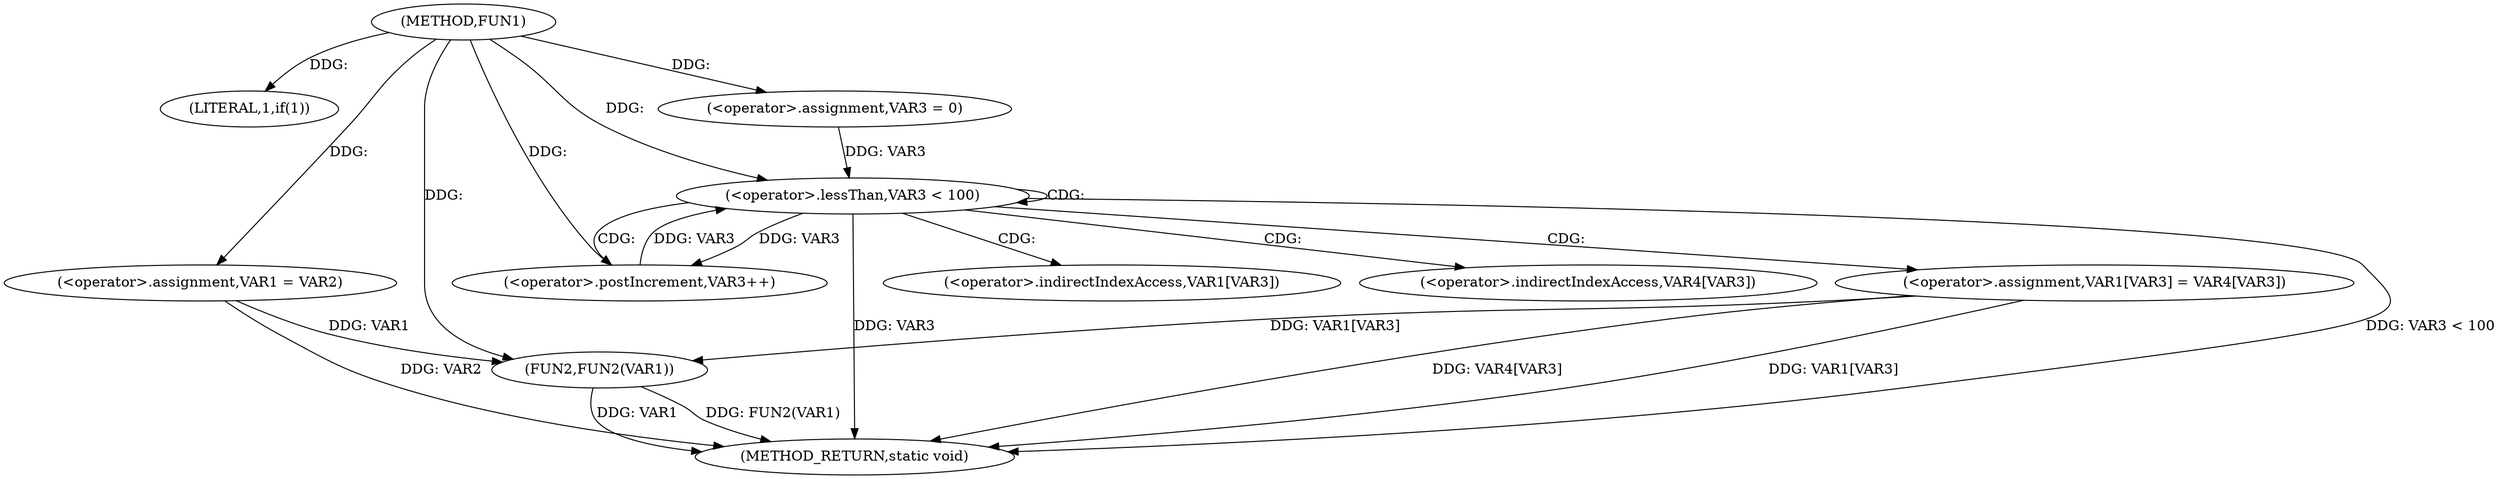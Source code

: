 digraph FUN1 {  
"1000100" [label = "(METHOD,FUN1)" ]
"1000132" [label = "(METHOD_RETURN,static void)" ]
"1000105" [label = "(LITERAL,1,if(1))" ]
"1000107" [label = "(<operator>.assignment,VAR1 = VAR2)" ]
"1000114" [label = "(<operator>.assignment,VAR3 = 0)" ]
"1000117" [label = "(<operator>.lessThan,VAR3 < 100)" ]
"1000120" [label = "(<operator>.postIncrement,VAR3++)" ]
"1000123" [label = "(<operator>.assignment,VAR1[VAR3] = VAR4[VAR3])" ]
"1000130" [label = "(FUN2,FUN2(VAR1))" ]
"1000124" [label = "(<operator>.indirectIndexAccess,VAR1[VAR3])" ]
"1000127" [label = "(<operator>.indirectIndexAccess,VAR4[VAR3])" ]
  "1000117" -> "1000132"  [ label = "DDG: VAR3 < 100"] 
  "1000130" -> "1000132"  [ label = "DDG: FUN2(VAR1)"] 
  "1000123" -> "1000132"  [ label = "DDG: VAR4[VAR3]"] 
  "1000117" -> "1000132"  [ label = "DDG: VAR3"] 
  "1000107" -> "1000132"  [ label = "DDG: VAR2"] 
  "1000130" -> "1000132"  [ label = "DDG: VAR1"] 
  "1000123" -> "1000132"  [ label = "DDG: VAR1[VAR3]"] 
  "1000100" -> "1000105"  [ label = "DDG: "] 
  "1000100" -> "1000107"  [ label = "DDG: "] 
  "1000100" -> "1000114"  [ label = "DDG: "] 
  "1000114" -> "1000117"  [ label = "DDG: VAR3"] 
  "1000120" -> "1000117"  [ label = "DDG: VAR3"] 
  "1000100" -> "1000117"  [ label = "DDG: "] 
  "1000117" -> "1000120"  [ label = "DDG: VAR3"] 
  "1000100" -> "1000120"  [ label = "DDG: "] 
  "1000107" -> "1000130"  [ label = "DDG: VAR1"] 
  "1000123" -> "1000130"  [ label = "DDG: VAR1[VAR3]"] 
  "1000100" -> "1000130"  [ label = "DDG: "] 
  "1000117" -> "1000123"  [ label = "CDG: "] 
  "1000117" -> "1000124"  [ label = "CDG: "] 
  "1000117" -> "1000120"  [ label = "CDG: "] 
  "1000117" -> "1000117"  [ label = "CDG: "] 
  "1000117" -> "1000127"  [ label = "CDG: "] 
}
